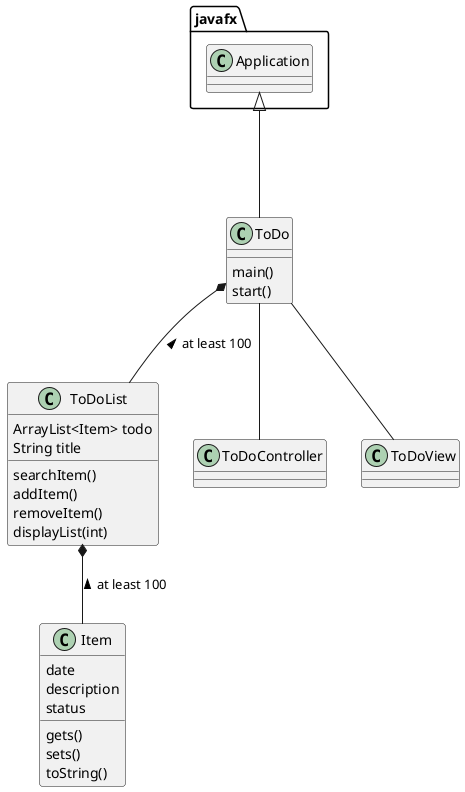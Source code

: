 @startuml
'https://plantuml.com/class-diagram

class Item {
    date
    description
    status

    gets()
    sets()
    toString()
}

class ToDoList {
    ArrayList<Item> todo
    String title

    searchItem()
    addItem()
    removeItem()
    displayList(int)
}

class ToDo {
    main()
    start()
}

class ToDoController {
}

class ToDoView {
}

ToDo--ToDoView
ToDo--ToDoController
ToDo*--ToDoList : at least 100 <
ToDoList*--Item : at least 100 <
javafx.Application<|---ToDo

@enduml